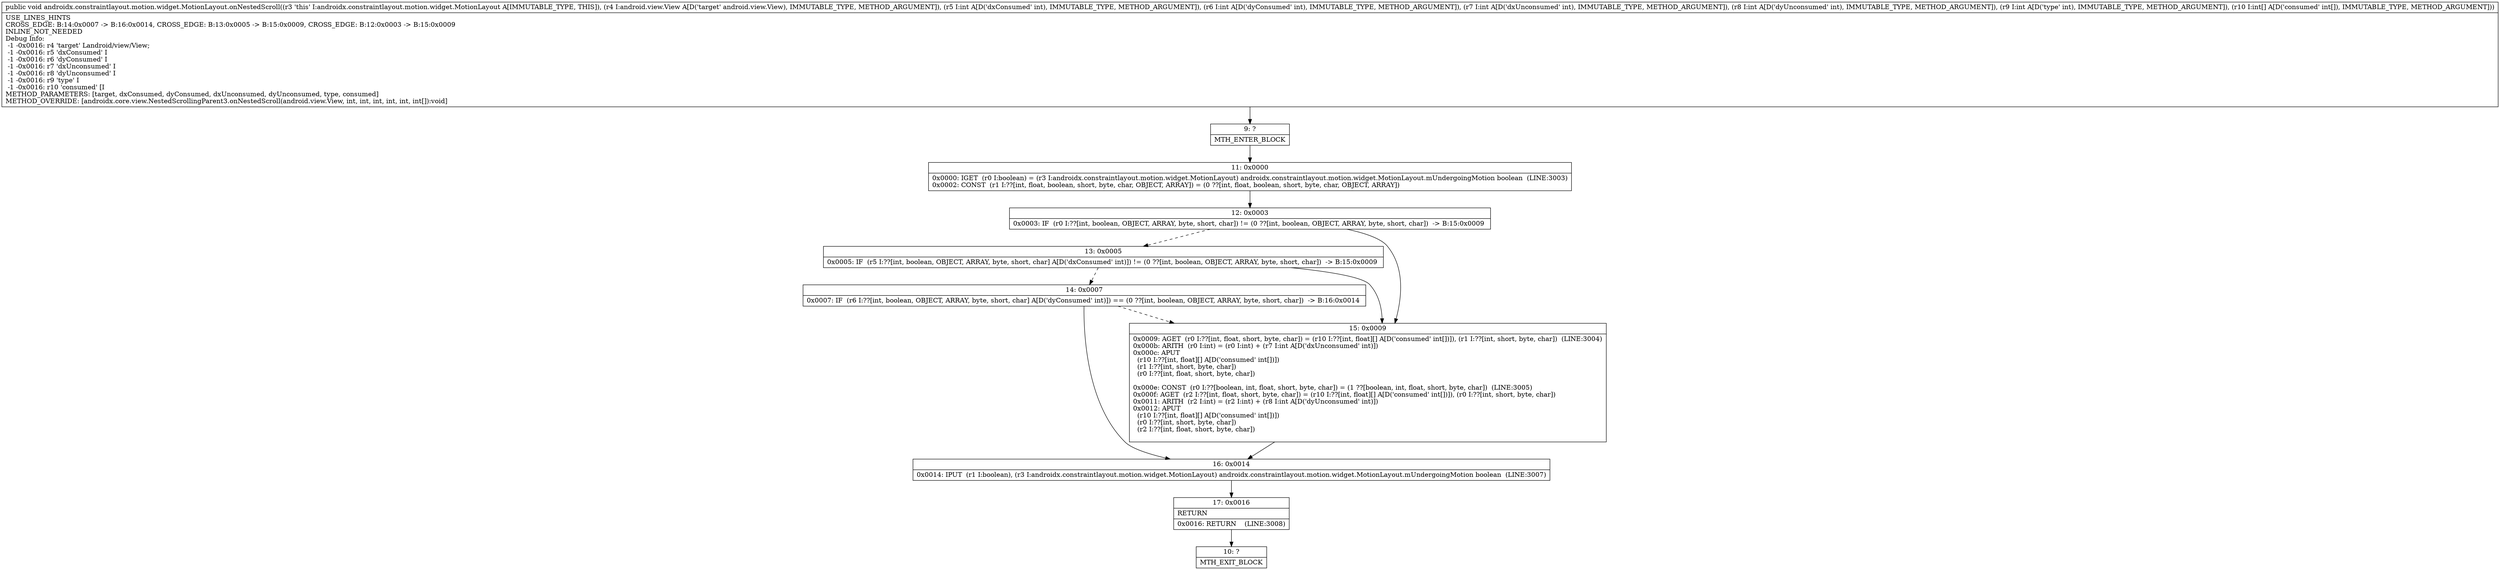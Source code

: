 digraph "CFG forandroidx.constraintlayout.motion.widget.MotionLayout.onNestedScroll(Landroid\/view\/View;IIIII[I)V" {
Node_9 [shape=record,label="{9\:\ ?|MTH_ENTER_BLOCK\l}"];
Node_11 [shape=record,label="{11\:\ 0x0000|0x0000: IGET  (r0 I:boolean) = (r3 I:androidx.constraintlayout.motion.widget.MotionLayout) androidx.constraintlayout.motion.widget.MotionLayout.mUndergoingMotion boolean  (LINE:3003)\l0x0002: CONST  (r1 I:??[int, float, boolean, short, byte, char, OBJECT, ARRAY]) = (0 ??[int, float, boolean, short, byte, char, OBJECT, ARRAY]) \l}"];
Node_12 [shape=record,label="{12\:\ 0x0003|0x0003: IF  (r0 I:??[int, boolean, OBJECT, ARRAY, byte, short, char]) != (0 ??[int, boolean, OBJECT, ARRAY, byte, short, char])  \-\> B:15:0x0009 \l}"];
Node_13 [shape=record,label="{13\:\ 0x0005|0x0005: IF  (r5 I:??[int, boolean, OBJECT, ARRAY, byte, short, char] A[D('dxConsumed' int)]) != (0 ??[int, boolean, OBJECT, ARRAY, byte, short, char])  \-\> B:15:0x0009 \l}"];
Node_14 [shape=record,label="{14\:\ 0x0007|0x0007: IF  (r6 I:??[int, boolean, OBJECT, ARRAY, byte, short, char] A[D('dyConsumed' int)]) == (0 ??[int, boolean, OBJECT, ARRAY, byte, short, char])  \-\> B:16:0x0014 \l}"];
Node_16 [shape=record,label="{16\:\ 0x0014|0x0014: IPUT  (r1 I:boolean), (r3 I:androidx.constraintlayout.motion.widget.MotionLayout) androidx.constraintlayout.motion.widget.MotionLayout.mUndergoingMotion boolean  (LINE:3007)\l}"];
Node_17 [shape=record,label="{17\:\ 0x0016|RETURN\l|0x0016: RETURN    (LINE:3008)\l}"];
Node_10 [shape=record,label="{10\:\ ?|MTH_EXIT_BLOCK\l}"];
Node_15 [shape=record,label="{15\:\ 0x0009|0x0009: AGET  (r0 I:??[int, float, short, byte, char]) = (r10 I:??[int, float][] A[D('consumed' int[])]), (r1 I:??[int, short, byte, char])  (LINE:3004)\l0x000b: ARITH  (r0 I:int) = (r0 I:int) + (r7 I:int A[D('dxUnconsumed' int)]) \l0x000c: APUT  \l  (r10 I:??[int, float][] A[D('consumed' int[])])\l  (r1 I:??[int, short, byte, char])\l  (r0 I:??[int, float, short, byte, char])\l \l0x000e: CONST  (r0 I:??[boolean, int, float, short, byte, char]) = (1 ??[boolean, int, float, short, byte, char])  (LINE:3005)\l0x000f: AGET  (r2 I:??[int, float, short, byte, char]) = (r10 I:??[int, float][] A[D('consumed' int[])]), (r0 I:??[int, short, byte, char]) \l0x0011: ARITH  (r2 I:int) = (r2 I:int) + (r8 I:int A[D('dyUnconsumed' int)]) \l0x0012: APUT  \l  (r10 I:??[int, float][] A[D('consumed' int[])])\l  (r0 I:??[int, short, byte, char])\l  (r2 I:??[int, float, short, byte, char])\l \l}"];
MethodNode[shape=record,label="{public void androidx.constraintlayout.motion.widget.MotionLayout.onNestedScroll((r3 'this' I:androidx.constraintlayout.motion.widget.MotionLayout A[IMMUTABLE_TYPE, THIS]), (r4 I:android.view.View A[D('target' android.view.View), IMMUTABLE_TYPE, METHOD_ARGUMENT]), (r5 I:int A[D('dxConsumed' int), IMMUTABLE_TYPE, METHOD_ARGUMENT]), (r6 I:int A[D('dyConsumed' int), IMMUTABLE_TYPE, METHOD_ARGUMENT]), (r7 I:int A[D('dxUnconsumed' int), IMMUTABLE_TYPE, METHOD_ARGUMENT]), (r8 I:int A[D('dyUnconsumed' int), IMMUTABLE_TYPE, METHOD_ARGUMENT]), (r9 I:int A[D('type' int), IMMUTABLE_TYPE, METHOD_ARGUMENT]), (r10 I:int[] A[D('consumed' int[]), IMMUTABLE_TYPE, METHOD_ARGUMENT]))  | USE_LINES_HINTS\lCROSS_EDGE: B:14:0x0007 \-\> B:16:0x0014, CROSS_EDGE: B:13:0x0005 \-\> B:15:0x0009, CROSS_EDGE: B:12:0x0003 \-\> B:15:0x0009\lINLINE_NOT_NEEDED\lDebug Info:\l  \-1 \-0x0016: r4 'target' Landroid\/view\/View;\l  \-1 \-0x0016: r5 'dxConsumed' I\l  \-1 \-0x0016: r6 'dyConsumed' I\l  \-1 \-0x0016: r7 'dxUnconsumed' I\l  \-1 \-0x0016: r8 'dyUnconsumed' I\l  \-1 \-0x0016: r9 'type' I\l  \-1 \-0x0016: r10 'consumed' [I\lMETHOD_PARAMETERS: [target, dxConsumed, dyConsumed, dxUnconsumed, dyUnconsumed, type, consumed]\lMETHOD_OVERRIDE: [androidx.core.view.NestedScrollingParent3.onNestedScroll(android.view.View, int, int, int, int, int, int[]):void]\l}"];
MethodNode -> Node_9;Node_9 -> Node_11;
Node_11 -> Node_12;
Node_12 -> Node_13[style=dashed];
Node_12 -> Node_15;
Node_13 -> Node_14[style=dashed];
Node_13 -> Node_15;
Node_14 -> Node_15[style=dashed];
Node_14 -> Node_16;
Node_16 -> Node_17;
Node_17 -> Node_10;
Node_15 -> Node_16;
}


